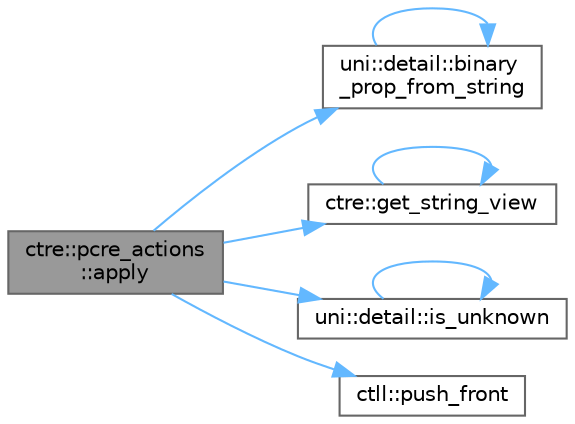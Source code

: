 digraph "ctre::pcre_actions::apply"
{
 // LATEX_PDF_SIZE
  bgcolor="transparent";
  edge [fontname=Helvetica,fontsize=10,labelfontname=Helvetica,labelfontsize=10];
  node [fontname=Helvetica,fontsize=10,shape=box,height=0.2,width=0.4];
  rankdir="LR";
  Node1 [id="Node000001",label="ctre::pcre_actions\l::apply",height=0.2,width=0.4,color="gray40", fillcolor="grey60", style="filled", fontcolor="black",tooltip=" "];
  Node1 -> Node2 [id="edge1_Node000001_Node000002",color="steelblue1",style="solid",tooltip=" "];
  Node2 [id="Node000002",label="uni::detail::binary\l_prop_from_string",height=0.2,width=0.4,color="grey40", fillcolor="white", style="filled",URL="$namespaceuni_1_1detail.html#ae8910f3cc79c38b032fe464c4fdd7b4d",tooltip=" "];
  Node2 -> Node2 [id="edge2_Node000002_Node000002",color="steelblue1",style="solid",tooltip=" "];
  Node1 -> Node3 [id="edge3_Node000001_Node000003",color="steelblue1",style="solid",tooltip=" "];
  Node3 [id="Node000003",label="ctre::get_string_view",height=0.2,width=0.4,color="grey40", fillcolor="white", style="filled",URL="$namespacectre.html#a515ebf2c97e910c116fb9c0bec8fbb4f",tooltip=" "];
  Node3 -> Node3 [id="edge4_Node000003_Node000003",color="steelblue1",style="solid",tooltip=" "];
  Node1 -> Node4 [id="edge5_Node000001_Node000004",color="steelblue1",style="solid",tooltip=" "];
  Node4 [id="Node000004",label="uni::detail::is_unknown",height=0.2,width=0.4,color="grey40", fillcolor="white", style="filled",URL="$namespaceuni_1_1detail.html#a1218980d1b356694a4c87535ea961e12",tooltip=" "];
  Node4 -> Node4 [id="edge6_Node000004_Node000004",color="steelblue1",style="solid",tooltip=" "];
  Node1 -> Node5 [id="edge7_Node000001_Node000005",color="steelblue1",style="solid",tooltip=" "];
  Node5 [id="Node000005",label="ctll::push_front",height=0.2,width=0.4,color="grey40", fillcolor="white", style="filled",URL="$namespacectll.html#a89e33b09b20b550e633095032df3280d",tooltip=" "];
}
